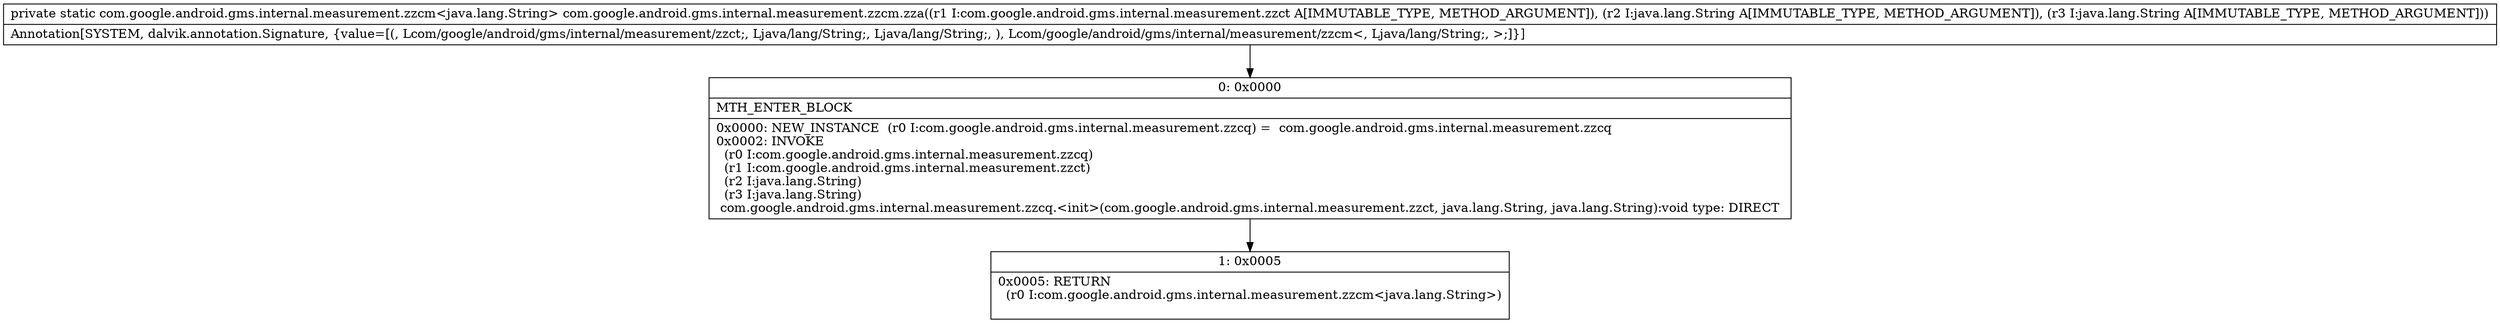 digraph "CFG forcom.google.android.gms.internal.measurement.zzcm.zza(Lcom\/google\/android\/gms\/internal\/measurement\/zzct;Ljava\/lang\/String;Ljava\/lang\/String;)Lcom\/google\/android\/gms\/internal\/measurement\/zzcm;" {
Node_0 [shape=record,label="{0\:\ 0x0000|MTH_ENTER_BLOCK\l|0x0000: NEW_INSTANCE  (r0 I:com.google.android.gms.internal.measurement.zzcq) =  com.google.android.gms.internal.measurement.zzcq \l0x0002: INVOKE  \l  (r0 I:com.google.android.gms.internal.measurement.zzcq)\l  (r1 I:com.google.android.gms.internal.measurement.zzct)\l  (r2 I:java.lang.String)\l  (r3 I:java.lang.String)\l com.google.android.gms.internal.measurement.zzcq.\<init\>(com.google.android.gms.internal.measurement.zzct, java.lang.String, java.lang.String):void type: DIRECT \l}"];
Node_1 [shape=record,label="{1\:\ 0x0005|0x0005: RETURN  \l  (r0 I:com.google.android.gms.internal.measurement.zzcm\<java.lang.String\>)\l \l}"];
MethodNode[shape=record,label="{private static com.google.android.gms.internal.measurement.zzcm\<java.lang.String\> com.google.android.gms.internal.measurement.zzcm.zza((r1 I:com.google.android.gms.internal.measurement.zzct A[IMMUTABLE_TYPE, METHOD_ARGUMENT]), (r2 I:java.lang.String A[IMMUTABLE_TYPE, METHOD_ARGUMENT]), (r3 I:java.lang.String A[IMMUTABLE_TYPE, METHOD_ARGUMENT]))  | Annotation[SYSTEM, dalvik.annotation.Signature, \{value=[(, Lcom\/google\/android\/gms\/internal\/measurement\/zzct;, Ljava\/lang\/String;, Ljava\/lang\/String;, ), Lcom\/google\/android\/gms\/internal\/measurement\/zzcm\<, Ljava\/lang\/String;, \>;]\}]\l}"];
MethodNode -> Node_0;
Node_0 -> Node_1;
}

